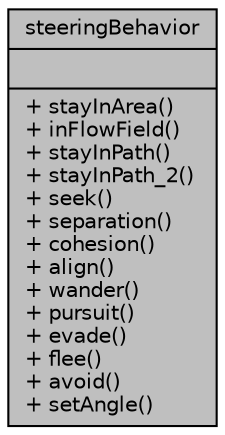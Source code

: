 digraph "steeringBehavior"
{
 // LATEX_PDF_SIZE
  edge [fontname="Helvetica",fontsize="10",labelfontname="Helvetica",labelfontsize="10"];
  node [fontname="Helvetica",fontsize="10",shape=record];
  Node1 [label="{steeringBehavior\n||+ stayInArea()\l+ inFlowField()\l+ stayInPath()\l+ stayInPath_2()\l+ seek()\l+ separation()\l+ cohesion()\l+ align()\l+ wander()\l+ pursuit()\l+ evade()\l+ flee()\l+ avoid()\l+ setAngle()\l}",height=0.2,width=0.4,color="black", fillcolor="grey75", style="filled", fontcolor="black",tooltip=" "];
}
